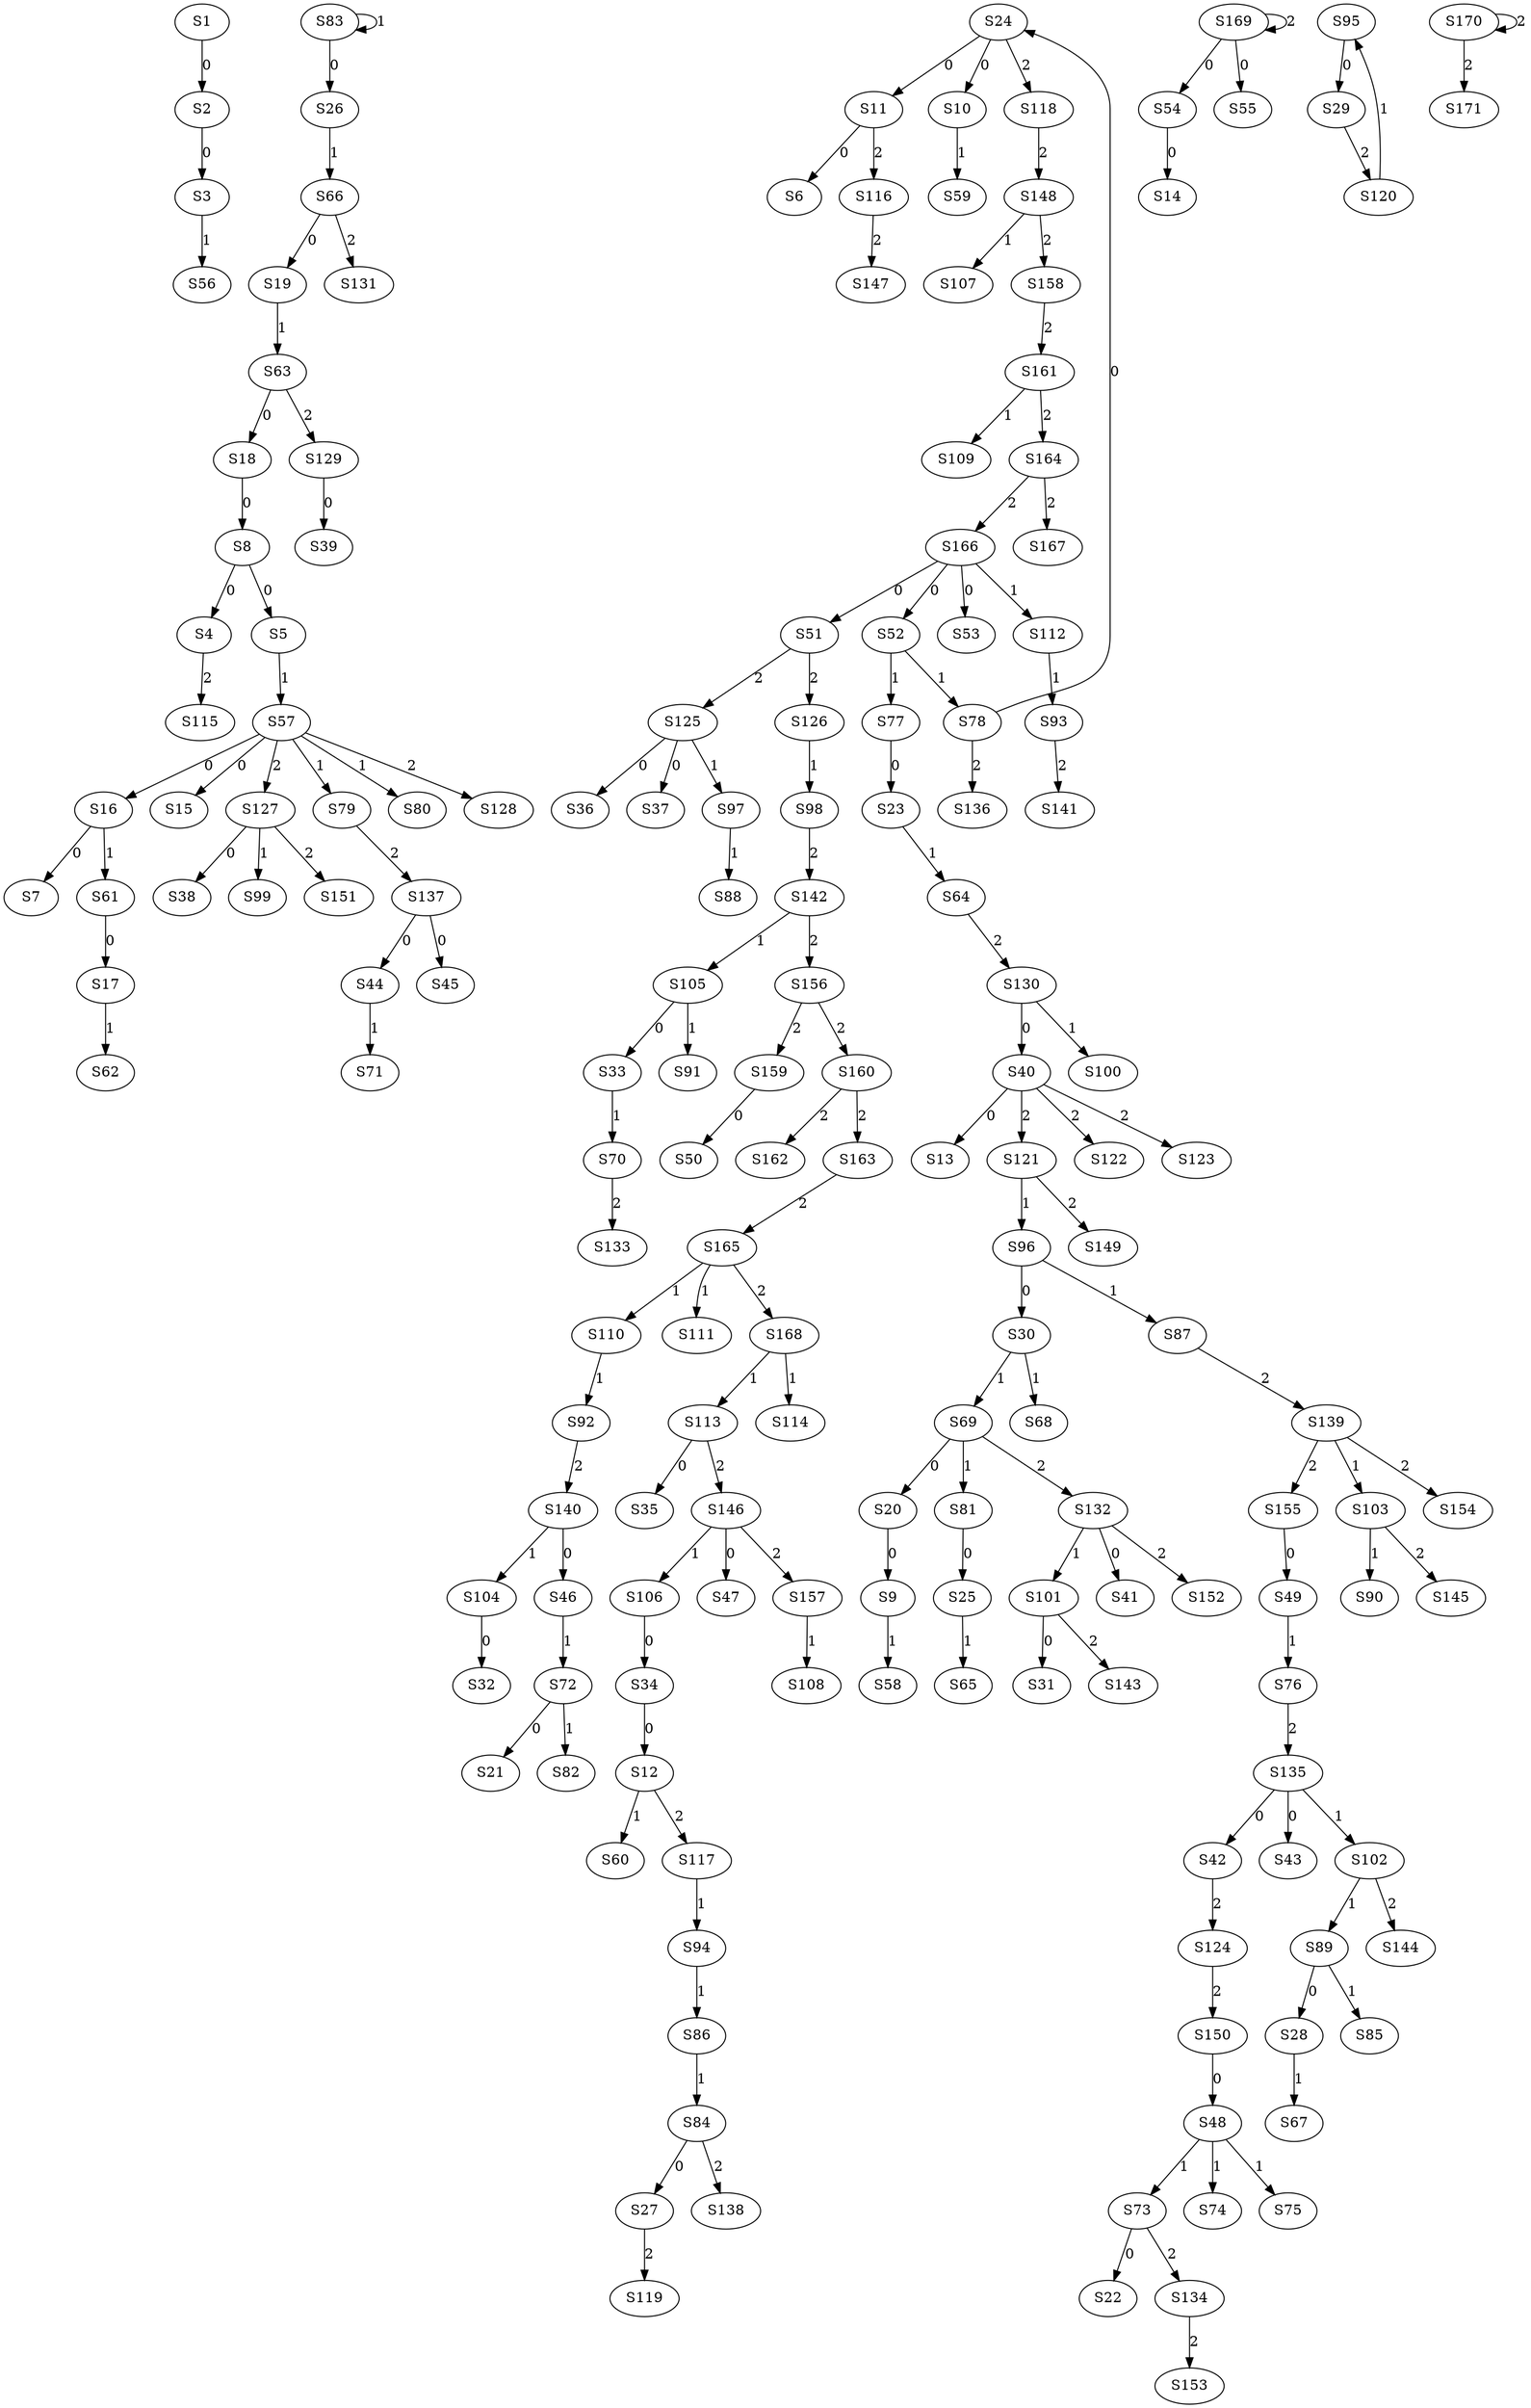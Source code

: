 strict digraph {
	S1 -> S2 [ label = 0 ];
	S2 -> S3 [ label = 0 ];
	S8 -> S4 [ label = 0 ];
	S8 -> S5 [ label = 0 ];
	S11 -> S6 [ label = 0 ];
	S16 -> S7 [ label = 0 ];
	S18 -> S8 [ label = 0 ];
	S20 -> S9 [ label = 0 ];
	S24 -> S10 [ label = 0 ];
	S24 -> S11 [ label = 0 ];
	S34 -> S12 [ label = 0 ];
	S40 -> S13 [ label = 0 ];
	S54 -> S14 [ label = 0 ];
	S57 -> S15 [ label = 0 ];
	S57 -> S16 [ label = 0 ];
	S61 -> S17 [ label = 0 ];
	S63 -> S18 [ label = 0 ];
	S66 -> S19 [ label = 0 ];
	S69 -> S20 [ label = 0 ];
	S72 -> S21 [ label = 0 ];
	S73 -> S22 [ label = 0 ];
	S77 -> S23 [ label = 0 ];
	S78 -> S24 [ label = 0 ];
	S81 -> S25 [ label = 0 ];
	S83 -> S26 [ label = 0 ];
	S84 -> S27 [ label = 0 ];
	S89 -> S28 [ label = 0 ];
	S95 -> S29 [ label = 0 ];
	S96 -> S30 [ label = 0 ];
	S101 -> S31 [ label = 0 ];
	S104 -> S32 [ label = 0 ];
	S105 -> S33 [ label = 0 ];
	S106 -> S34 [ label = 0 ];
	S113 -> S35 [ label = 0 ];
	S125 -> S36 [ label = 0 ];
	S125 -> S37 [ label = 0 ];
	S127 -> S38 [ label = 0 ];
	S129 -> S39 [ label = 0 ];
	S130 -> S40 [ label = 0 ];
	S132 -> S41 [ label = 0 ];
	S135 -> S42 [ label = 0 ];
	S135 -> S43 [ label = 0 ];
	S137 -> S44 [ label = 0 ];
	S137 -> S45 [ label = 0 ];
	S140 -> S46 [ label = 0 ];
	S146 -> S47 [ label = 0 ];
	S150 -> S48 [ label = 0 ];
	S155 -> S49 [ label = 0 ];
	S159 -> S50 [ label = 0 ];
	S166 -> S51 [ label = 0 ];
	S166 -> S52 [ label = 0 ];
	S166 -> S53 [ label = 0 ];
	S169 -> S54 [ label = 0 ];
	S169 -> S55 [ label = 0 ];
	S3 -> S56 [ label = 1 ];
	S5 -> S57 [ label = 1 ];
	S9 -> S58 [ label = 1 ];
	S10 -> S59 [ label = 1 ];
	S12 -> S60 [ label = 1 ];
	S16 -> S61 [ label = 1 ];
	S17 -> S62 [ label = 1 ];
	S19 -> S63 [ label = 1 ];
	S23 -> S64 [ label = 1 ];
	S25 -> S65 [ label = 1 ];
	S26 -> S66 [ label = 1 ];
	S28 -> S67 [ label = 1 ];
	S30 -> S68 [ label = 1 ];
	S30 -> S69 [ label = 1 ];
	S33 -> S70 [ label = 1 ];
	S44 -> S71 [ label = 1 ];
	S46 -> S72 [ label = 1 ];
	S48 -> S73 [ label = 1 ];
	S48 -> S74 [ label = 1 ];
	S48 -> S75 [ label = 1 ];
	S49 -> S76 [ label = 1 ];
	S52 -> S77 [ label = 1 ];
	S52 -> S78 [ label = 1 ];
	S57 -> S79 [ label = 1 ];
	S57 -> S80 [ label = 1 ];
	S69 -> S81 [ label = 1 ];
	S72 -> S82 [ label = 1 ];
	S83 -> S83 [ label = 1 ];
	S86 -> S84 [ label = 1 ];
	S89 -> S85 [ label = 1 ];
	S94 -> S86 [ label = 1 ];
	S96 -> S87 [ label = 1 ];
	S97 -> S88 [ label = 1 ];
	S102 -> S89 [ label = 1 ];
	S103 -> S90 [ label = 1 ];
	S105 -> S91 [ label = 1 ];
	S110 -> S92 [ label = 1 ];
	S112 -> S93 [ label = 1 ];
	S117 -> S94 [ label = 1 ];
	S120 -> S95 [ label = 1 ];
	S121 -> S96 [ label = 1 ];
	S125 -> S97 [ label = 1 ];
	S126 -> S98 [ label = 1 ];
	S127 -> S99 [ label = 1 ];
	S130 -> S100 [ label = 1 ];
	S132 -> S101 [ label = 1 ];
	S135 -> S102 [ label = 1 ];
	S139 -> S103 [ label = 1 ];
	S140 -> S104 [ label = 1 ];
	S142 -> S105 [ label = 1 ];
	S146 -> S106 [ label = 1 ];
	S148 -> S107 [ label = 1 ];
	S157 -> S108 [ label = 1 ];
	S161 -> S109 [ label = 1 ];
	S165 -> S110 [ label = 1 ];
	S165 -> S111 [ label = 1 ];
	S166 -> S112 [ label = 1 ];
	S168 -> S113 [ label = 1 ];
	S168 -> S114 [ label = 1 ];
	S4 -> S115 [ label = 2 ];
	S11 -> S116 [ label = 2 ];
	S12 -> S117 [ label = 2 ];
	S24 -> S118 [ label = 2 ];
	S27 -> S119 [ label = 2 ];
	S29 -> S120 [ label = 2 ];
	S40 -> S121 [ label = 2 ];
	S40 -> S122 [ label = 2 ];
	S40 -> S123 [ label = 2 ];
	S42 -> S124 [ label = 2 ];
	S51 -> S125 [ label = 2 ];
	S51 -> S126 [ label = 2 ];
	S57 -> S127 [ label = 2 ];
	S57 -> S128 [ label = 2 ];
	S63 -> S129 [ label = 2 ];
	S64 -> S130 [ label = 2 ];
	S66 -> S131 [ label = 2 ];
	S69 -> S132 [ label = 2 ];
	S70 -> S133 [ label = 2 ];
	S73 -> S134 [ label = 2 ];
	S76 -> S135 [ label = 2 ];
	S78 -> S136 [ label = 2 ];
	S79 -> S137 [ label = 2 ];
	S84 -> S138 [ label = 2 ];
	S87 -> S139 [ label = 2 ];
	S92 -> S140 [ label = 2 ];
	S93 -> S141 [ label = 2 ];
	S98 -> S142 [ label = 2 ];
	S101 -> S143 [ label = 2 ];
	S102 -> S144 [ label = 2 ];
	S103 -> S145 [ label = 2 ];
	S113 -> S146 [ label = 2 ];
	S116 -> S147 [ label = 2 ];
	S118 -> S148 [ label = 2 ];
	S121 -> S149 [ label = 2 ];
	S124 -> S150 [ label = 2 ];
	S127 -> S151 [ label = 2 ];
	S132 -> S152 [ label = 2 ];
	S134 -> S153 [ label = 2 ];
	S139 -> S154 [ label = 2 ];
	S139 -> S155 [ label = 2 ];
	S142 -> S156 [ label = 2 ];
	S146 -> S157 [ label = 2 ];
	S148 -> S158 [ label = 2 ];
	S156 -> S159 [ label = 2 ];
	S156 -> S160 [ label = 2 ];
	S158 -> S161 [ label = 2 ];
	S160 -> S162 [ label = 2 ];
	S160 -> S163 [ label = 2 ];
	S161 -> S164 [ label = 2 ];
	S163 -> S165 [ label = 2 ];
	S164 -> S166 [ label = 2 ];
	S164 -> S167 [ label = 2 ];
	S165 -> S168 [ label = 2 ];
	S169 -> S169 [ label = 2 ];
	S170 -> S170 [ label = 2 ];
	S170 -> S171 [ label = 2 ];
}